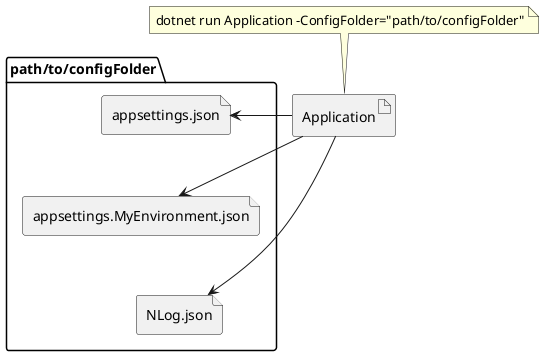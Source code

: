 @startuml

artifact Application as app
note top: dotnet run Application -ConfigFolder="path/to/configFolder"

folder path/to/configFolder as folder{
    file appsettings.json as s1
    file appsettings.MyEnvironment.json as s2
    file NLog.json as l
    
    s1 -[hidden]-> s2
    s2 -[hidden]-> l
}

app -r-> s1
app -r-> s2
app -r-> l



@enduml